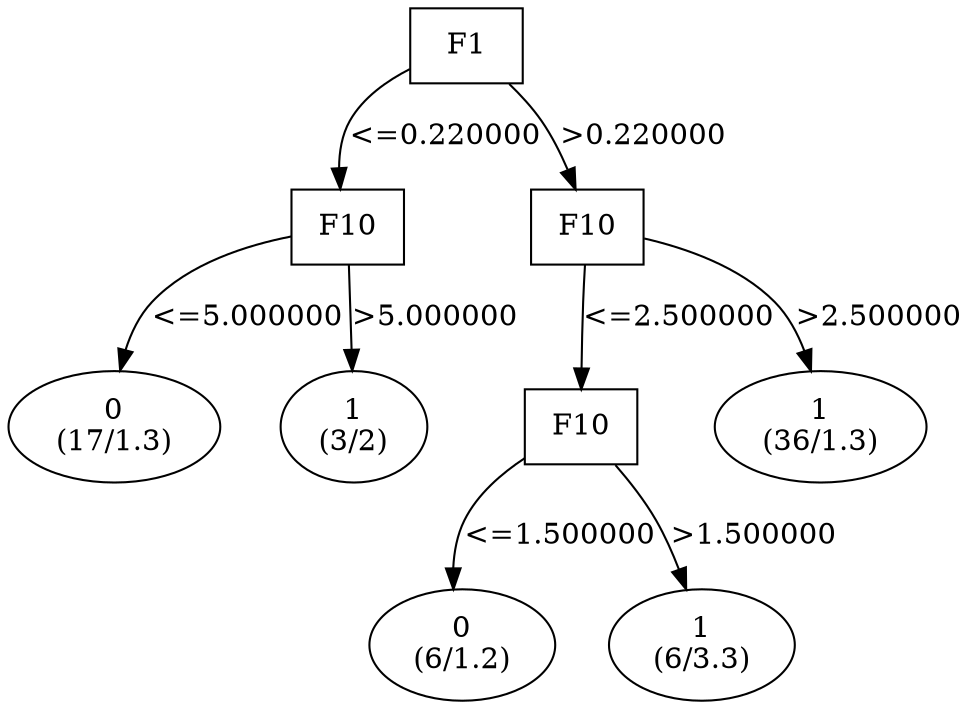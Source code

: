 digraph YaDT {
n0 [ shape=box, label="F1\n"]
n0 -> n1 [label="<=0.220000"]
n1 [ shape=box, label="F10\n"]
n1 -> n2 [label="<=5.000000"]
n2 [ shape=ellipse, label="0\n(17/1.3)"]
n1 -> n3 [label=">5.000000"]
n3 [ shape=ellipse, label="1\n(3/2)"]
n0 -> n5 [label=">0.220000"]
n5 [ shape=box, label="F10\n"]
n5 -> n6 [label="<=2.500000"]
n6 [ shape=box, label="F10\n"]
n6 -> n7 [label="<=1.500000"]
n7 [ shape=ellipse, label="0\n(6/1.2)"]
n6 -> n8 [label=">1.500000"]
n8 [ shape=ellipse, label="1\n(6/3.3)"]
n5 -> n10 [label=">2.500000"]
n10 [ shape=ellipse, label="1\n(36/1.3)"]
}
